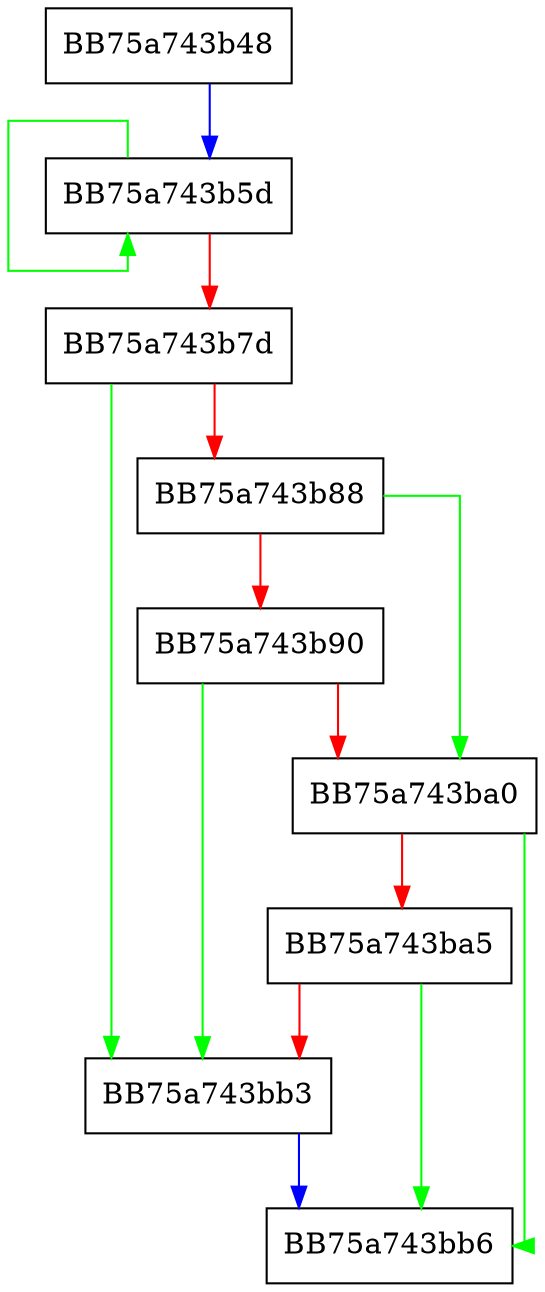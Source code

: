 digraph getToken {
  node [shape="box"];
  graph [splines=ortho];
  BB75a743b48 -> BB75a743b5d [color="blue"];
  BB75a743b5d -> BB75a743b5d [color="green"];
  BB75a743b5d -> BB75a743b7d [color="red"];
  BB75a743b7d -> BB75a743bb3 [color="green"];
  BB75a743b7d -> BB75a743b88 [color="red"];
  BB75a743b88 -> BB75a743ba0 [color="green"];
  BB75a743b88 -> BB75a743b90 [color="red"];
  BB75a743b90 -> BB75a743bb3 [color="green"];
  BB75a743b90 -> BB75a743ba0 [color="red"];
  BB75a743ba0 -> BB75a743bb6 [color="green"];
  BB75a743ba0 -> BB75a743ba5 [color="red"];
  BB75a743ba5 -> BB75a743bb6 [color="green"];
  BB75a743ba5 -> BB75a743bb3 [color="red"];
  BB75a743bb3 -> BB75a743bb6 [color="blue"];
}